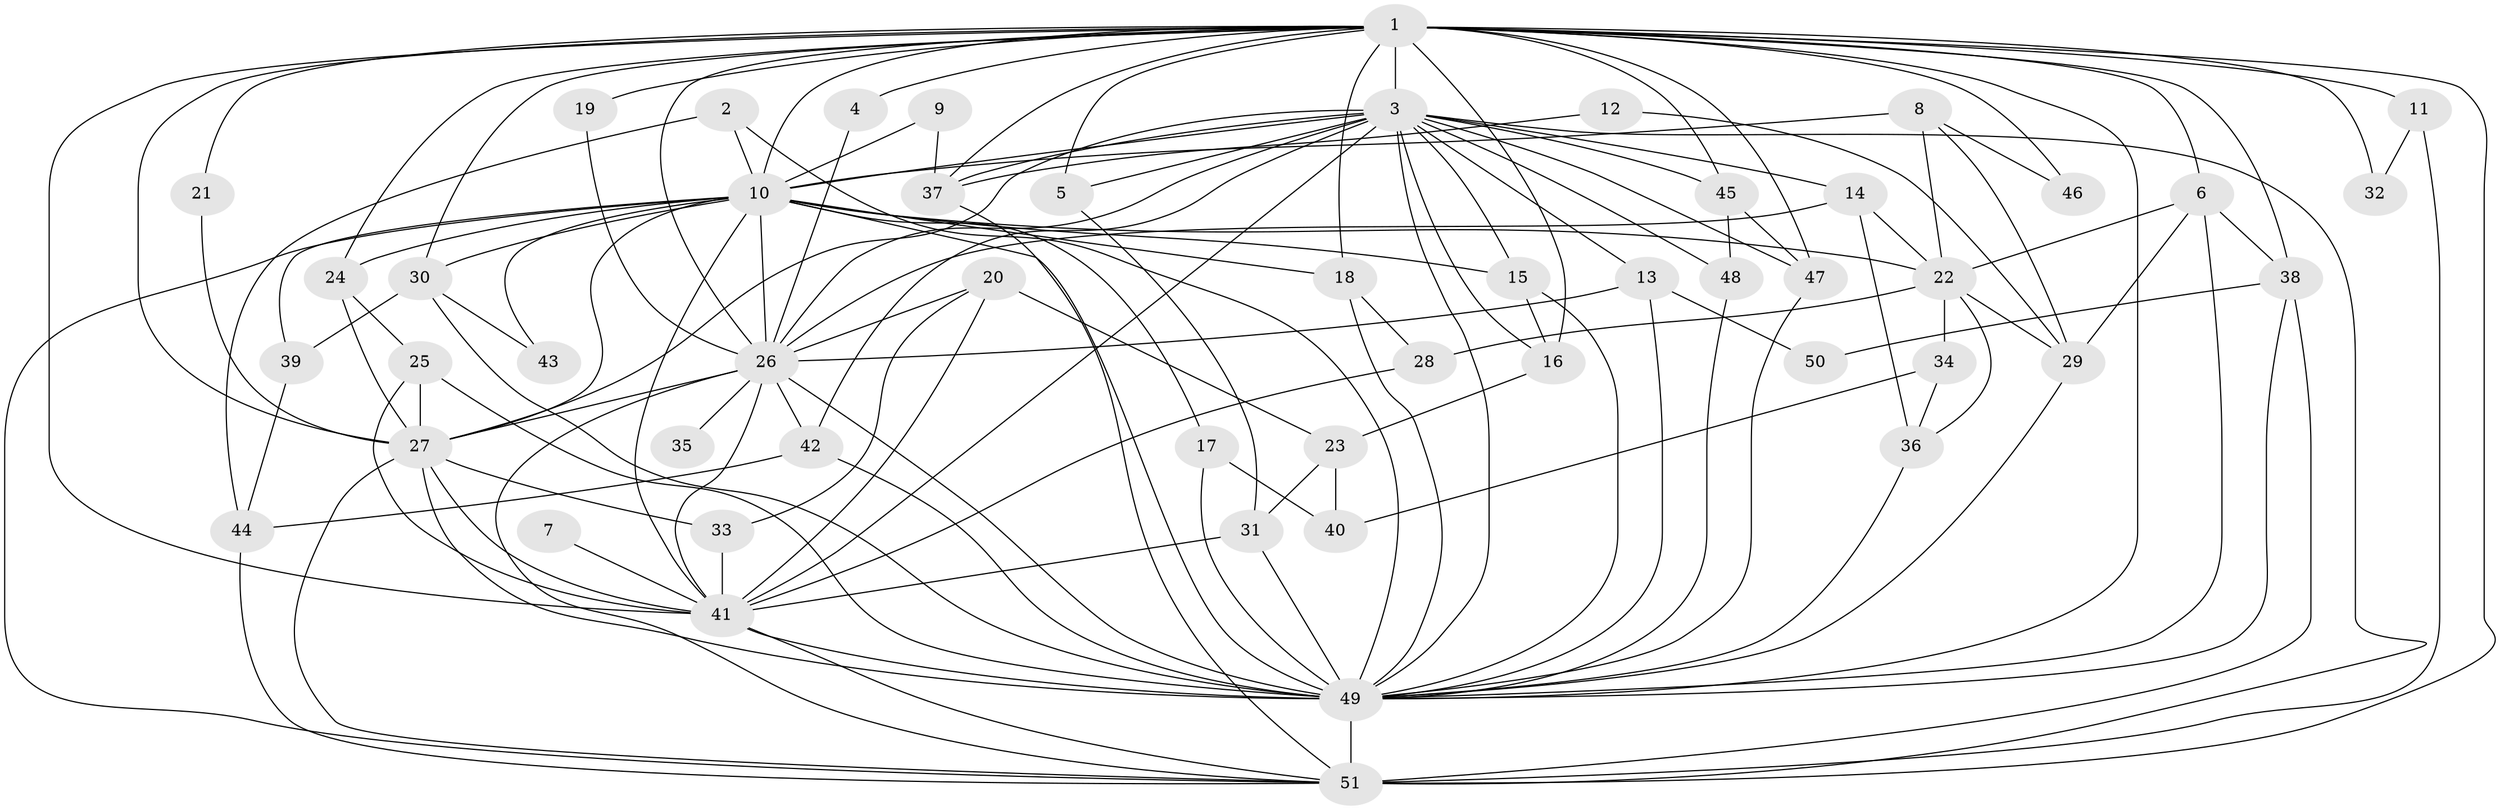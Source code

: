 // original degree distribution, {22: 0.0196078431372549, 19: 0.0196078431372549, 15: 0.0196078431372549, 21: 0.0196078431372549, 18: 0.00980392156862745, 25: 0.00980392156862745, 4: 0.12745098039215685, 5: 0.058823529411764705, 3: 0.13725490196078433, 7: 0.00980392156862745, 6: 0.0196078431372549, 2: 0.5392156862745098, 8: 0.00980392156862745}
// Generated by graph-tools (version 1.1) at 2025/01/03/09/25 03:01:19]
// undirected, 51 vertices, 138 edges
graph export_dot {
graph [start="1"]
  node [color=gray90,style=filled];
  1;
  2;
  3;
  4;
  5;
  6;
  7;
  8;
  9;
  10;
  11;
  12;
  13;
  14;
  15;
  16;
  17;
  18;
  19;
  20;
  21;
  22;
  23;
  24;
  25;
  26;
  27;
  28;
  29;
  30;
  31;
  32;
  33;
  34;
  35;
  36;
  37;
  38;
  39;
  40;
  41;
  42;
  43;
  44;
  45;
  46;
  47;
  48;
  49;
  50;
  51;
  1 -- 3 [weight=2.0];
  1 -- 4 [weight=1.0];
  1 -- 5 [weight=1.0];
  1 -- 6 [weight=1.0];
  1 -- 10 [weight=2.0];
  1 -- 11 [weight=3.0];
  1 -- 16 [weight=2.0];
  1 -- 18 [weight=1.0];
  1 -- 19 [weight=1.0];
  1 -- 21 [weight=1.0];
  1 -- 24 [weight=1.0];
  1 -- 26 [weight=3.0];
  1 -- 27 [weight=2.0];
  1 -- 30 [weight=2.0];
  1 -- 32 [weight=1.0];
  1 -- 37 [weight=1.0];
  1 -- 38 [weight=2.0];
  1 -- 41 [weight=4.0];
  1 -- 45 [weight=1.0];
  1 -- 46 [weight=1.0];
  1 -- 47 [weight=1.0];
  1 -- 49 [weight=4.0];
  1 -- 51 [weight=3.0];
  2 -- 10 [weight=1.0];
  2 -- 44 [weight=1.0];
  2 -- 49 [weight=1.0];
  3 -- 5 [weight=1.0];
  3 -- 10 [weight=1.0];
  3 -- 13 [weight=1.0];
  3 -- 14 [weight=1.0];
  3 -- 15 [weight=1.0];
  3 -- 16 [weight=1.0];
  3 -- 26 [weight=1.0];
  3 -- 27 [weight=2.0];
  3 -- 37 [weight=1.0];
  3 -- 41 [weight=1.0];
  3 -- 42 [weight=1.0];
  3 -- 45 [weight=1.0];
  3 -- 47 [weight=1.0];
  3 -- 48 [weight=1.0];
  3 -- 49 [weight=3.0];
  3 -- 51 [weight=1.0];
  4 -- 26 [weight=1.0];
  5 -- 31 [weight=1.0];
  6 -- 22 [weight=1.0];
  6 -- 29 [weight=1.0];
  6 -- 38 [weight=1.0];
  6 -- 49 [weight=1.0];
  7 -- 41 [weight=1.0];
  8 -- 10 [weight=2.0];
  8 -- 22 [weight=1.0];
  8 -- 29 [weight=1.0];
  8 -- 46 [weight=1.0];
  9 -- 10 [weight=1.0];
  9 -- 37 [weight=1.0];
  10 -- 15 [weight=1.0];
  10 -- 17 [weight=1.0];
  10 -- 18 [weight=1.0];
  10 -- 22 [weight=1.0];
  10 -- 24 [weight=1.0];
  10 -- 26 [weight=1.0];
  10 -- 27 [weight=1.0];
  10 -- 30 [weight=1.0];
  10 -- 39 [weight=1.0];
  10 -- 41 [weight=1.0];
  10 -- 43 [weight=1.0];
  10 -- 49 [weight=3.0];
  10 -- 51 [weight=1.0];
  11 -- 32 [weight=1.0];
  11 -- 51 [weight=1.0];
  12 -- 29 [weight=1.0];
  12 -- 37 [weight=1.0];
  13 -- 26 [weight=1.0];
  13 -- 49 [weight=1.0];
  13 -- 50 [weight=1.0];
  14 -- 22 [weight=1.0];
  14 -- 26 [weight=1.0];
  14 -- 36 [weight=1.0];
  15 -- 16 [weight=1.0];
  15 -- 49 [weight=2.0];
  16 -- 23 [weight=1.0];
  17 -- 40 [weight=1.0];
  17 -- 49 [weight=1.0];
  18 -- 28 [weight=1.0];
  18 -- 49 [weight=1.0];
  19 -- 26 [weight=1.0];
  20 -- 23 [weight=1.0];
  20 -- 26 [weight=1.0];
  20 -- 33 [weight=1.0];
  20 -- 41 [weight=1.0];
  21 -- 27 [weight=1.0];
  22 -- 28 [weight=1.0];
  22 -- 29 [weight=1.0];
  22 -- 34 [weight=1.0];
  22 -- 36 [weight=1.0];
  23 -- 31 [weight=1.0];
  23 -- 40 [weight=1.0];
  24 -- 25 [weight=1.0];
  24 -- 27 [weight=1.0];
  25 -- 27 [weight=1.0];
  25 -- 41 [weight=1.0];
  25 -- 49 [weight=1.0];
  26 -- 27 [weight=1.0];
  26 -- 35 [weight=1.0];
  26 -- 41 [weight=1.0];
  26 -- 42 [weight=1.0];
  26 -- 49 [weight=3.0];
  26 -- 51 [weight=1.0];
  27 -- 33 [weight=1.0];
  27 -- 41 [weight=1.0];
  27 -- 49 [weight=2.0];
  27 -- 51 [weight=1.0];
  28 -- 41 [weight=1.0];
  29 -- 49 [weight=1.0];
  30 -- 39 [weight=1.0];
  30 -- 43 [weight=1.0];
  30 -- 49 [weight=2.0];
  31 -- 41 [weight=1.0];
  31 -- 49 [weight=1.0];
  33 -- 41 [weight=2.0];
  34 -- 36 [weight=1.0];
  34 -- 40 [weight=1.0];
  36 -- 49 [weight=1.0];
  37 -- 51 [weight=2.0];
  38 -- 49 [weight=1.0];
  38 -- 50 [weight=1.0];
  38 -- 51 [weight=1.0];
  39 -- 44 [weight=1.0];
  41 -- 49 [weight=3.0];
  41 -- 51 [weight=1.0];
  42 -- 44 [weight=1.0];
  42 -- 49 [weight=1.0];
  44 -- 51 [weight=1.0];
  45 -- 47 [weight=1.0];
  45 -- 48 [weight=1.0];
  47 -- 49 [weight=1.0];
  48 -- 49 [weight=1.0];
  49 -- 51 [weight=2.0];
}
